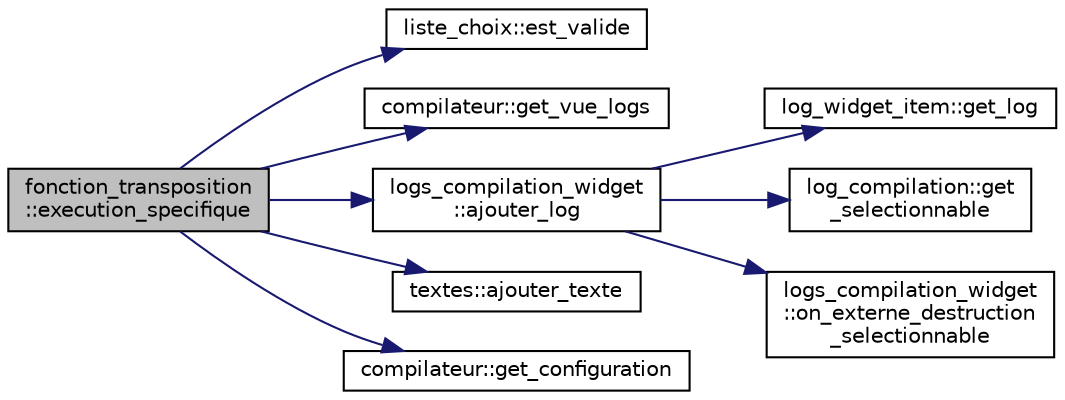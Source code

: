 digraph "fonction_transposition::execution_specifique"
{
  edge [fontname="Helvetica",fontsize="10",labelfontname="Helvetica",labelfontsize="10"];
  node [fontname="Helvetica",fontsize="10",shape=record];
  rankdir="LR";
  Node24 [label="fonction_transposition\l::execution_specifique",height=0.2,width=0.4,color="black", fillcolor="grey75", style="filled", fontcolor="black"];
  Node24 -> Node25 [color="midnightblue",fontsize="10",style="solid",fontname="Helvetica"];
  Node25 [label="liste_choix::est_valide",height=0.2,width=0.4,color="black", fillcolor="white", style="filled",URL="$classliste__choix.html#a0c328b8bc313cc5379034fd89157d58a",tooltip="Test si une liste de choix donnée est valide. "];
  Node24 -> Node26 [color="midnightblue",fontsize="10",style="solid",fontname="Helvetica"];
  Node26 [label="compilateur::get_vue_logs",height=0.2,width=0.4,color="black", fillcolor="white", style="filled",URL="$classcompilateur.html#a082b5dae21b0b539a159e180164a5f7c",tooltip="Accesseur du widget de la vue des logs. "];
  Node24 -> Node27 [color="midnightblue",fontsize="10",style="solid",fontname="Helvetica"];
  Node27 [label="logs_compilation_widget\l::ajouter_log",height=0.2,width=0.4,color="black", fillcolor="white", style="filled",URL="$classlogs__compilation__widget.html#a51fcc25d77ca9beafc2721d9c84f07a7",tooltip="Ajoute un log à la liste des logs. "];
  Node27 -> Node28 [color="midnightblue",fontsize="10",style="solid",fontname="Helvetica"];
  Node28 [label="log_widget_item::get_log",height=0.2,width=0.4,color="black", fillcolor="white", style="filled",URL="$classlog__widget__item.html#a50885aa7f8b31392370fe1dafe982a62",tooltip="Accesseur du log associé. "];
  Node27 -> Node29 [color="midnightblue",fontsize="10",style="solid",fontname="Helvetica"];
  Node29 [label="log_compilation::get\l_selectionnable",height=0.2,width=0.4,color="black", fillcolor="white", style="filled",URL="$classlog__compilation.html#a33648aa43d6eac93335fbf032c581f67",tooltip="Accesseur de l&#39;objet associé. "];
  Node27 -> Node30 [color="midnightblue",fontsize="10",style="solid",fontname="Helvetica"];
  Node30 [label="logs_compilation_widget\l::on_externe_destruction\l_selectionnable",height=0.2,width=0.4,color="black", fillcolor="white", style="filled",URL="$classlogs__compilation__widget.html#aa1e59554cb81d84ad0cd4245b166b2df",tooltip="Fonction appelée lors de la destruction d&#39;un objet sélectionnable. "];
  Node24 -> Node31 [color="midnightblue",fontsize="10",style="solid",fontname="Helvetica"];
  Node31 [label="textes::ajouter_texte",height=0.2,width=0.4,color="black", fillcolor="white", style="filled",URL="$classtextes.html#a43f525d434beb88abf038c54fe656d91",tooltip="Ajoute un texte donné. "];
  Node24 -> Node32 [color="midnightblue",fontsize="10",style="solid",fontname="Helvetica"];
  Node32 [label="compilateur::get_configuration",height=0.2,width=0.4,color="black", fillcolor="white", style="filled",URL="$classcompilateur.html#a1b90b920c98f81b88171bda33967ffac",tooltip="Accesseur de la configuration courante. "];
}
